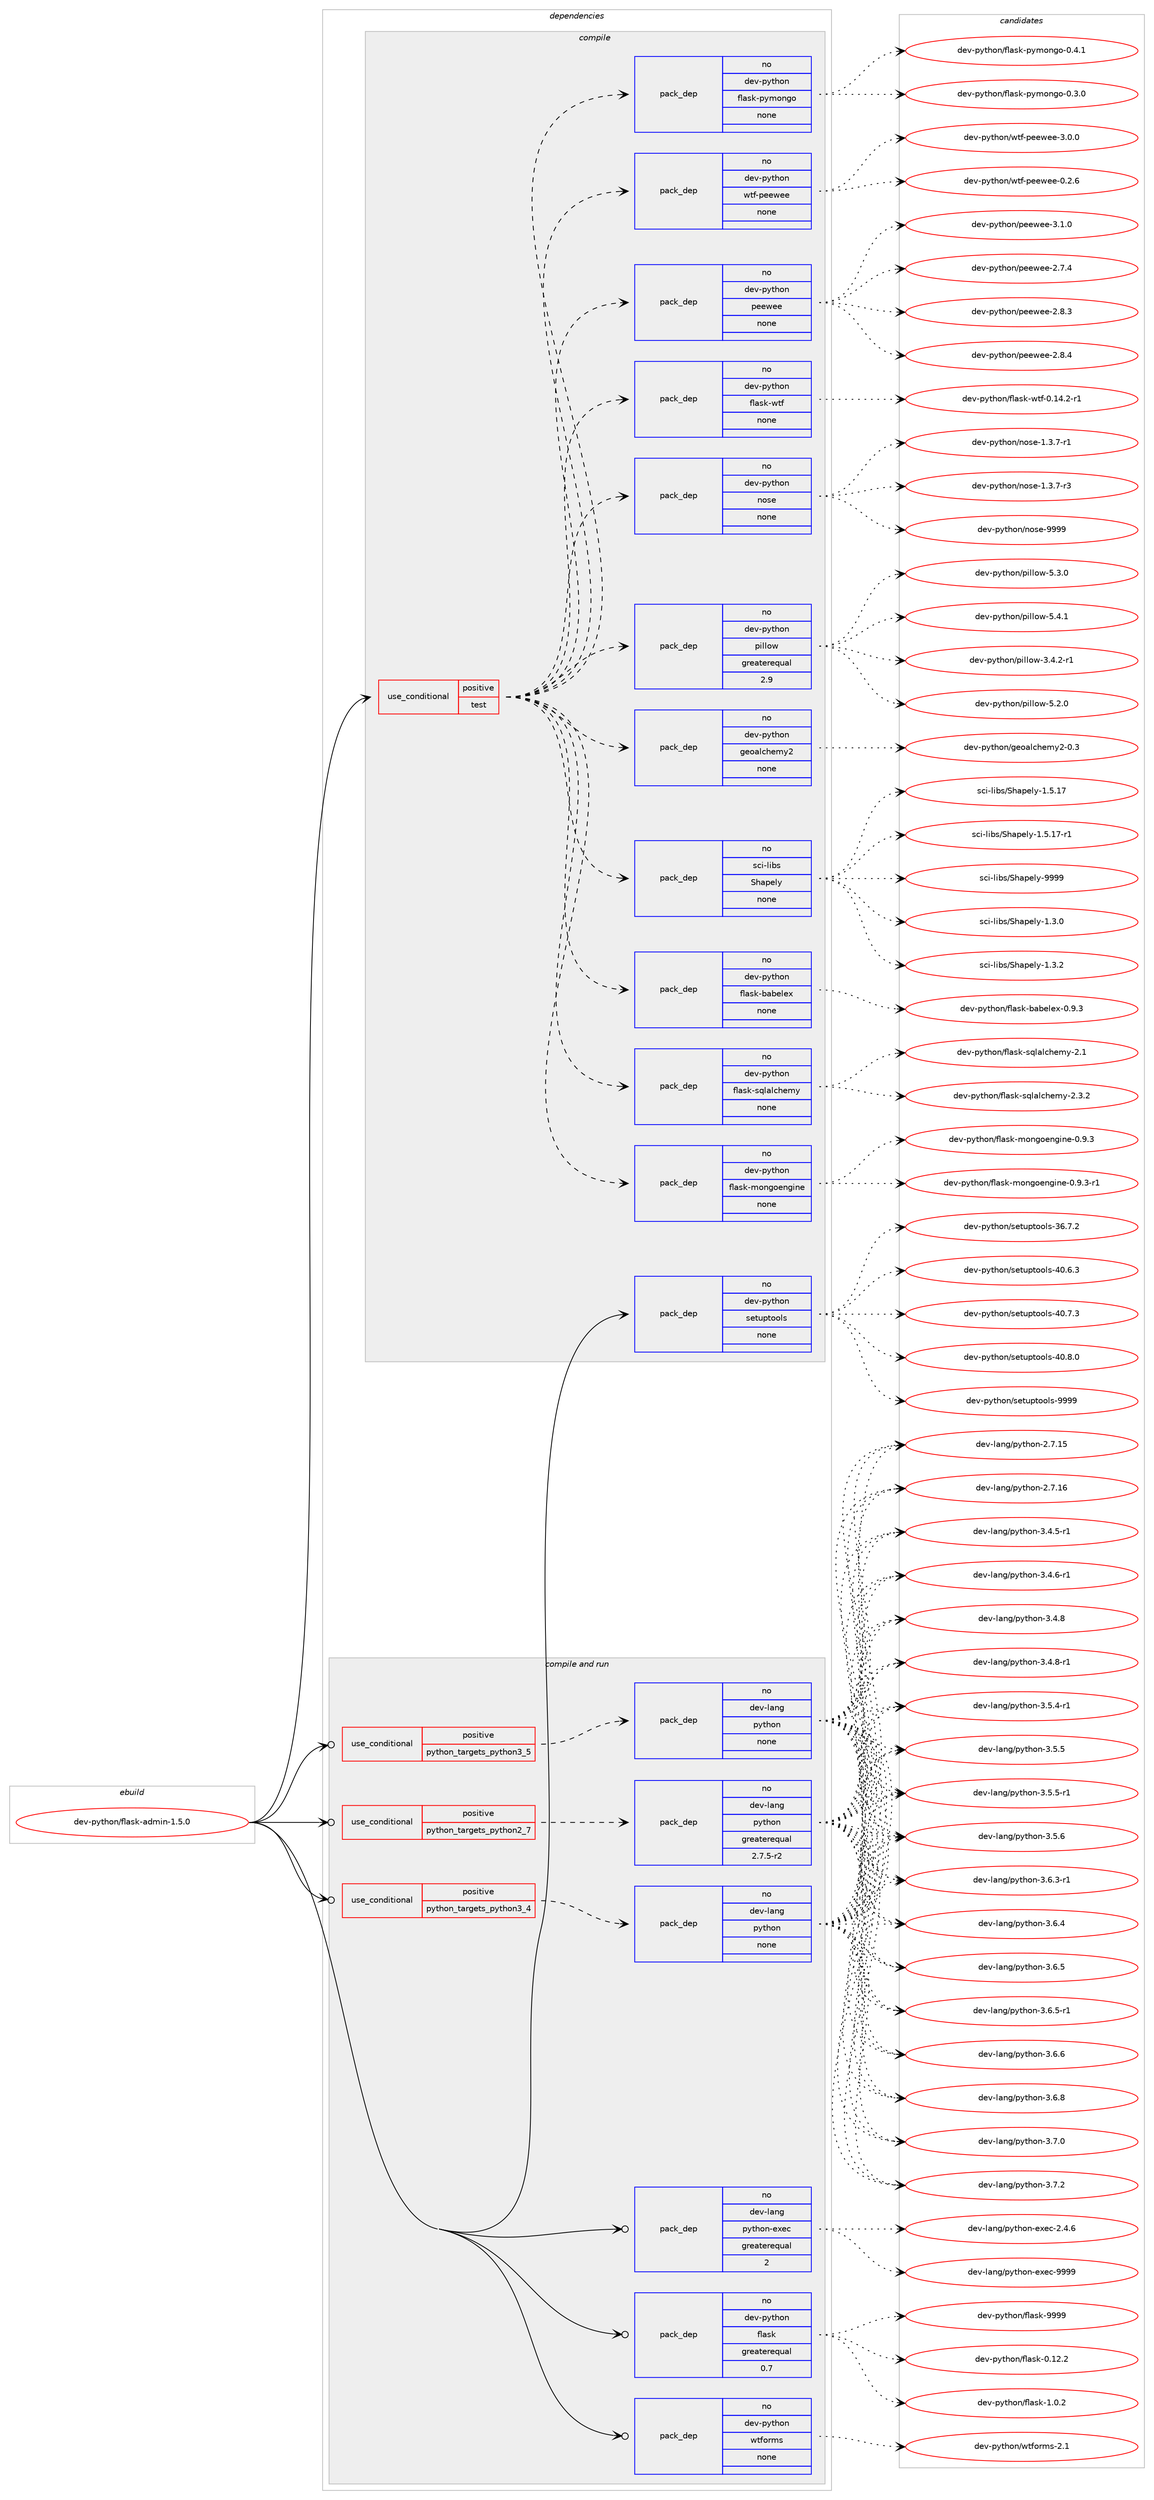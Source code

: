 digraph prolog {

# *************
# Graph options
# *************

newrank=true;
concentrate=true;
compound=true;
graph [rankdir=LR,fontname=Helvetica,fontsize=10,ranksep=1.5];#, ranksep=2.5, nodesep=0.2];
edge  [arrowhead=vee];
node  [fontname=Helvetica,fontsize=10];

# **********
# The ebuild
# **********

subgraph cluster_leftcol {
color=gray;
rank=same;
label=<<i>ebuild</i>>;
id [label="dev-python/flask-admin-1.5.0", color=red, width=4, href="../dev-python/flask-admin-1.5.0.svg"];
}

# ****************
# The dependencies
# ****************

subgraph cluster_midcol {
color=gray;
label=<<i>dependencies</i>>;
subgraph cluster_compile {
fillcolor="#eeeeee";
style=filled;
label=<<i>compile</i>>;
subgraph cond374294 {
dependency1409147 [label=<<TABLE BORDER="0" CELLBORDER="1" CELLSPACING="0" CELLPADDING="4"><TR><TD ROWSPAN="3" CELLPADDING="10">use_conditional</TD></TR><TR><TD>positive</TD></TR><TR><TD>test</TD></TR></TABLE>>, shape=none, color=red];
subgraph pack1011594 {
dependency1409148 [label=<<TABLE BORDER="0" CELLBORDER="1" CELLSPACING="0" CELLPADDING="4" WIDTH="220"><TR><TD ROWSPAN="6" CELLPADDING="30">pack_dep</TD></TR><TR><TD WIDTH="110">no</TD></TR><TR><TD>dev-python</TD></TR><TR><TD>nose</TD></TR><TR><TD>none</TD></TR><TR><TD></TD></TR></TABLE>>, shape=none, color=blue];
}
dependency1409147:e -> dependency1409148:w [weight=20,style="dashed",arrowhead="vee"];
subgraph pack1011595 {
dependency1409149 [label=<<TABLE BORDER="0" CELLBORDER="1" CELLSPACING="0" CELLPADDING="4" WIDTH="220"><TR><TD ROWSPAN="6" CELLPADDING="30">pack_dep</TD></TR><TR><TD WIDTH="110">no</TD></TR><TR><TD>dev-python</TD></TR><TR><TD>flask-wtf</TD></TR><TR><TD>none</TD></TR><TR><TD></TD></TR></TABLE>>, shape=none, color=blue];
}
dependency1409147:e -> dependency1409149:w [weight=20,style="dashed",arrowhead="vee"];
subgraph pack1011596 {
dependency1409150 [label=<<TABLE BORDER="0" CELLBORDER="1" CELLSPACING="0" CELLPADDING="4" WIDTH="220"><TR><TD ROWSPAN="6" CELLPADDING="30">pack_dep</TD></TR><TR><TD WIDTH="110">no</TD></TR><TR><TD>dev-python</TD></TR><TR><TD>peewee</TD></TR><TR><TD>none</TD></TR><TR><TD></TD></TR></TABLE>>, shape=none, color=blue];
}
dependency1409147:e -> dependency1409150:w [weight=20,style="dashed",arrowhead="vee"];
subgraph pack1011597 {
dependency1409151 [label=<<TABLE BORDER="0" CELLBORDER="1" CELLSPACING="0" CELLPADDING="4" WIDTH="220"><TR><TD ROWSPAN="6" CELLPADDING="30">pack_dep</TD></TR><TR><TD WIDTH="110">no</TD></TR><TR><TD>dev-python</TD></TR><TR><TD>wtf-peewee</TD></TR><TR><TD>none</TD></TR><TR><TD></TD></TR></TABLE>>, shape=none, color=blue];
}
dependency1409147:e -> dependency1409151:w [weight=20,style="dashed",arrowhead="vee"];
subgraph pack1011598 {
dependency1409152 [label=<<TABLE BORDER="0" CELLBORDER="1" CELLSPACING="0" CELLPADDING="4" WIDTH="220"><TR><TD ROWSPAN="6" CELLPADDING="30">pack_dep</TD></TR><TR><TD WIDTH="110">no</TD></TR><TR><TD>dev-python</TD></TR><TR><TD>flask-pymongo</TD></TR><TR><TD>none</TD></TR><TR><TD></TD></TR></TABLE>>, shape=none, color=blue];
}
dependency1409147:e -> dependency1409152:w [weight=20,style="dashed",arrowhead="vee"];
subgraph pack1011599 {
dependency1409153 [label=<<TABLE BORDER="0" CELLBORDER="1" CELLSPACING="0" CELLPADDING="4" WIDTH="220"><TR><TD ROWSPAN="6" CELLPADDING="30">pack_dep</TD></TR><TR><TD WIDTH="110">no</TD></TR><TR><TD>dev-python</TD></TR><TR><TD>flask-mongoengine</TD></TR><TR><TD>none</TD></TR><TR><TD></TD></TR></TABLE>>, shape=none, color=blue];
}
dependency1409147:e -> dependency1409153:w [weight=20,style="dashed",arrowhead="vee"];
subgraph pack1011600 {
dependency1409154 [label=<<TABLE BORDER="0" CELLBORDER="1" CELLSPACING="0" CELLPADDING="4" WIDTH="220"><TR><TD ROWSPAN="6" CELLPADDING="30">pack_dep</TD></TR><TR><TD WIDTH="110">no</TD></TR><TR><TD>dev-python</TD></TR><TR><TD>flask-sqlalchemy</TD></TR><TR><TD>none</TD></TR><TR><TD></TD></TR></TABLE>>, shape=none, color=blue];
}
dependency1409147:e -> dependency1409154:w [weight=20,style="dashed",arrowhead="vee"];
subgraph pack1011601 {
dependency1409155 [label=<<TABLE BORDER="0" CELLBORDER="1" CELLSPACING="0" CELLPADDING="4" WIDTH="220"><TR><TD ROWSPAN="6" CELLPADDING="30">pack_dep</TD></TR><TR><TD WIDTH="110">no</TD></TR><TR><TD>dev-python</TD></TR><TR><TD>flask-babelex</TD></TR><TR><TD>none</TD></TR><TR><TD></TD></TR></TABLE>>, shape=none, color=blue];
}
dependency1409147:e -> dependency1409155:w [weight=20,style="dashed",arrowhead="vee"];
subgraph pack1011602 {
dependency1409156 [label=<<TABLE BORDER="0" CELLBORDER="1" CELLSPACING="0" CELLPADDING="4" WIDTH="220"><TR><TD ROWSPAN="6" CELLPADDING="30">pack_dep</TD></TR><TR><TD WIDTH="110">no</TD></TR><TR><TD>sci-libs</TD></TR><TR><TD>Shapely</TD></TR><TR><TD>none</TD></TR><TR><TD></TD></TR></TABLE>>, shape=none, color=blue];
}
dependency1409147:e -> dependency1409156:w [weight=20,style="dashed",arrowhead="vee"];
subgraph pack1011603 {
dependency1409157 [label=<<TABLE BORDER="0" CELLBORDER="1" CELLSPACING="0" CELLPADDING="4" WIDTH="220"><TR><TD ROWSPAN="6" CELLPADDING="30">pack_dep</TD></TR><TR><TD WIDTH="110">no</TD></TR><TR><TD>dev-python</TD></TR><TR><TD>geoalchemy2</TD></TR><TR><TD>none</TD></TR><TR><TD></TD></TR></TABLE>>, shape=none, color=blue];
}
dependency1409147:e -> dependency1409157:w [weight=20,style="dashed",arrowhead="vee"];
subgraph pack1011604 {
dependency1409158 [label=<<TABLE BORDER="0" CELLBORDER="1" CELLSPACING="0" CELLPADDING="4" WIDTH="220"><TR><TD ROWSPAN="6" CELLPADDING="30">pack_dep</TD></TR><TR><TD WIDTH="110">no</TD></TR><TR><TD>dev-python</TD></TR><TR><TD>pillow</TD></TR><TR><TD>greaterequal</TD></TR><TR><TD>2.9</TD></TR></TABLE>>, shape=none, color=blue];
}
dependency1409147:e -> dependency1409158:w [weight=20,style="dashed",arrowhead="vee"];
}
id:e -> dependency1409147:w [weight=20,style="solid",arrowhead="vee"];
subgraph pack1011605 {
dependency1409159 [label=<<TABLE BORDER="0" CELLBORDER="1" CELLSPACING="0" CELLPADDING="4" WIDTH="220"><TR><TD ROWSPAN="6" CELLPADDING="30">pack_dep</TD></TR><TR><TD WIDTH="110">no</TD></TR><TR><TD>dev-python</TD></TR><TR><TD>setuptools</TD></TR><TR><TD>none</TD></TR><TR><TD></TD></TR></TABLE>>, shape=none, color=blue];
}
id:e -> dependency1409159:w [weight=20,style="solid",arrowhead="vee"];
}
subgraph cluster_compileandrun {
fillcolor="#eeeeee";
style=filled;
label=<<i>compile and run</i>>;
subgraph cond374295 {
dependency1409160 [label=<<TABLE BORDER="0" CELLBORDER="1" CELLSPACING="0" CELLPADDING="4"><TR><TD ROWSPAN="3" CELLPADDING="10">use_conditional</TD></TR><TR><TD>positive</TD></TR><TR><TD>python_targets_python2_7</TD></TR></TABLE>>, shape=none, color=red];
subgraph pack1011606 {
dependency1409161 [label=<<TABLE BORDER="0" CELLBORDER="1" CELLSPACING="0" CELLPADDING="4" WIDTH="220"><TR><TD ROWSPAN="6" CELLPADDING="30">pack_dep</TD></TR><TR><TD WIDTH="110">no</TD></TR><TR><TD>dev-lang</TD></TR><TR><TD>python</TD></TR><TR><TD>greaterequal</TD></TR><TR><TD>2.7.5-r2</TD></TR></TABLE>>, shape=none, color=blue];
}
dependency1409160:e -> dependency1409161:w [weight=20,style="dashed",arrowhead="vee"];
}
id:e -> dependency1409160:w [weight=20,style="solid",arrowhead="odotvee"];
subgraph cond374296 {
dependency1409162 [label=<<TABLE BORDER="0" CELLBORDER="1" CELLSPACING="0" CELLPADDING="4"><TR><TD ROWSPAN="3" CELLPADDING="10">use_conditional</TD></TR><TR><TD>positive</TD></TR><TR><TD>python_targets_python3_4</TD></TR></TABLE>>, shape=none, color=red];
subgraph pack1011607 {
dependency1409163 [label=<<TABLE BORDER="0" CELLBORDER="1" CELLSPACING="0" CELLPADDING="4" WIDTH="220"><TR><TD ROWSPAN="6" CELLPADDING="30">pack_dep</TD></TR><TR><TD WIDTH="110">no</TD></TR><TR><TD>dev-lang</TD></TR><TR><TD>python</TD></TR><TR><TD>none</TD></TR><TR><TD></TD></TR></TABLE>>, shape=none, color=blue];
}
dependency1409162:e -> dependency1409163:w [weight=20,style="dashed",arrowhead="vee"];
}
id:e -> dependency1409162:w [weight=20,style="solid",arrowhead="odotvee"];
subgraph cond374297 {
dependency1409164 [label=<<TABLE BORDER="0" CELLBORDER="1" CELLSPACING="0" CELLPADDING="4"><TR><TD ROWSPAN="3" CELLPADDING="10">use_conditional</TD></TR><TR><TD>positive</TD></TR><TR><TD>python_targets_python3_5</TD></TR></TABLE>>, shape=none, color=red];
subgraph pack1011608 {
dependency1409165 [label=<<TABLE BORDER="0" CELLBORDER="1" CELLSPACING="0" CELLPADDING="4" WIDTH="220"><TR><TD ROWSPAN="6" CELLPADDING="30">pack_dep</TD></TR><TR><TD WIDTH="110">no</TD></TR><TR><TD>dev-lang</TD></TR><TR><TD>python</TD></TR><TR><TD>none</TD></TR><TR><TD></TD></TR></TABLE>>, shape=none, color=blue];
}
dependency1409164:e -> dependency1409165:w [weight=20,style="dashed",arrowhead="vee"];
}
id:e -> dependency1409164:w [weight=20,style="solid",arrowhead="odotvee"];
subgraph pack1011609 {
dependency1409166 [label=<<TABLE BORDER="0" CELLBORDER="1" CELLSPACING="0" CELLPADDING="4" WIDTH="220"><TR><TD ROWSPAN="6" CELLPADDING="30">pack_dep</TD></TR><TR><TD WIDTH="110">no</TD></TR><TR><TD>dev-lang</TD></TR><TR><TD>python-exec</TD></TR><TR><TD>greaterequal</TD></TR><TR><TD>2</TD></TR></TABLE>>, shape=none, color=blue];
}
id:e -> dependency1409166:w [weight=20,style="solid",arrowhead="odotvee"];
subgraph pack1011610 {
dependency1409167 [label=<<TABLE BORDER="0" CELLBORDER="1" CELLSPACING="0" CELLPADDING="4" WIDTH="220"><TR><TD ROWSPAN="6" CELLPADDING="30">pack_dep</TD></TR><TR><TD WIDTH="110">no</TD></TR><TR><TD>dev-python</TD></TR><TR><TD>flask</TD></TR><TR><TD>greaterequal</TD></TR><TR><TD>0.7</TD></TR></TABLE>>, shape=none, color=blue];
}
id:e -> dependency1409167:w [weight=20,style="solid",arrowhead="odotvee"];
subgraph pack1011611 {
dependency1409168 [label=<<TABLE BORDER="0" CELLBORDER="1" CELLSPACING="0" CELLPADDING="4" WIDTH="220"><TR><TD ROWSPAN="6" CELLPADDING="30">pack_dep</TD></TR><TR><TD WIDTH="110">no</TD></TR><TR><TD>dev-python</TD></TR><TR><TD>wtforms</TD></TR><TR><TD>none</TD></TR><TR><TD></TD></TR></TABLE>>, shape=none, color=blue];
}
id:e -> dependency1409168:w [weight=20,style="solid",arrowhead="odotvee"];
}
subgraph cluster_run {
fillcolor="#eeeeee";
style=filled;
label=<<i>run</i>>;
}
}

# **************
# The candidates
# **************

subgraph cluster_choices {
rank=same;
color=gray;
label=<<i>candidates</i>>;

subgraph choice1011594 {
color=black;
nodesep=1;
choice10010111845112121116104111110471101111151014549465146554511449 [label="dev-python/nose-1.3.7-r1", color=red, width=4,href="../dev-python/nose-1.3.7-r1.svg"];
choice10010111845112121116104111110471101111151014549465146554511451 [label="dev-python/nose-1.3.7-r3", color=red, width=4,href="../dev-python/nose-1.3.7-r3.svg"];
choice10010111845112121116104111110471101111151014557575757 [label="dev-python/nose-9999", color=red, width=4,href="../dev-python/nose-9999.svg"];
dependency1409148:e -> choice10010111845112121116104111110471101111151014549465146554511449:w [style=dotted,weight="100"];
dependency1409148:e -> choice10010111845112121116104111110471101111151014549465146554511451:w [style=dotted,weight="100"];
dependency1409148:e -> choice10010111845112121116104111110471101111151014557575757:w [style=dotted,weight="100"];
}
subgraph choice1011595 {
color=black;
nodesep=1;
choice10010111845112121116104111110471021089711510745119116102454846495246504511449 [label="dev-python/flask-wtf-0.14.2-r1", color=red, width=4,href="../dev-python/flask-wtf-0.14.2-r1.svg"];
dependency1409149:e -> choice10010111845112121116104111110471021089711510745119116102454846495246504511449:w [style=dotted,weight="100"];
}
subgraph choice1011596 {
color=black;
nodesep=1;
choice1001011184511212111610411111047112101101119101101455046554652 [label="dev-python/peewee-2.7.4", color=red, width=4,href="../dev-python/peewee-2.7.4.svg"];
choice1001011184511212111610411111047112101101119101101455046564651 [label="dev-python/peewee-2.8.3", color=red, width=4,href="../dev-python/peewee-2.8.3.svg"];
choice1001011184511212111610411111047112101101119101101455046564652 [label="dev-python/peewee-2.8.4", color=red, width=4,href="../dev-python/peewee-2.8.4.svg"];
choice1001011184511212111610411111047112101101119101101455146494648 [label="dev-python/peewee-3.1.0", color=red, width=4,href="../dev-python/peewee-3.1.0.svg"];
dependency1409150:e -> choice1001011184511212111610411111047112101101119101101455046554652:w [style=dotted,weight="100"];
dependency1409150:e -> choice1001011184511212111610411111047112101101119101101455046564651:w [style=dotted,weight="100"];
dependency1409150:e -> choice1001011184511212111610411111047112101101119101101455046564652:w [style=dotted,weight="100"];
dependency1409150:e -> choice1001011184511212111610411111047112101101119101101455146494648:w [style=dotted,weight="100"];
}
subgraph choice1011597 {
color=black;
nodesep=1;
choice100101118451121211161041111104711911610245112101101119101101454846504654 [label="dev-python/wtf-peewee-0.2.6", color=red, width=4,href="../dev-python/wtf-peewee-0.2.6.svg"];
choice100101118451121211161041111104711911610245112101101119101101455146484648 [label="dev-python/wtf-peewee-3.0.0", color=red, width=4,href="../dev-python/wtf-peewee-3.0.0.svg"];
dependency1409151:e -> choice100101118451121211161041111104711911610245112101101119101101454846504654:w [style=dotted,weight="100"];
dependency1409151:e -> choice100101118451121211161041111104711911610245112101101119101101455146484648:w [style=dotted,weight="100"];
}
subgraph choice1011598 {
color=black;
nodesep=1;
choice10010111845112121116104111110471021089711510745112121109111110103111454846514648 [label="dev-python/flask-pymongo-0.3.0", color=red, width=4,href="../dev-python/flask-pymongo-0.3.0.svg"];
choice10010111845112121116104111110471021089711510745112121109111110103111454846524649 [label="dev-python/flask-pymongo-0.4.1", color=red, width=4,href="../dev-python/flask-pymongo-0.4.1.svg"];
dependency1409152:e -> choice10010111845112121116104111110471021089711510745112121109111110103111454846514648:w [style=dotted,weight="100"];
dependency1409152:e -> choice10010111845112121116104111110471021089711510745112121109111110103111454846524649:w [style=dotted,weight="100"];
}
subgraph choice1011599 {
color=black;
nodesep=1;
choice10010111845112121116104111110471021089711510745109111110103111101110103105110101454846574651 [label="dev-python/flask-mongoengine-0.9.3", color=red, width=4,href="../dev-python/flask-mongoengine-0.9.3.svg"];
choice100101118451121211161041111104710210897115107451091111101031111011101031051101014548465746514511449 [label="dev-python/flask-mongoengine-0.9.3-r1", color=red, width=4,href="../dev-python/flask-mongoengine-0.9.3-r1.svg"];
dependency1409153:e -> choice10010111845112121116104111110471021089711510745109111110103111101110103105110101454846574651:w [style=dotted,weight="100"];
dependency1409153:e -> choice100101118451121211161041111104710210897115107451091111101031111011101031051101014548465746514511449:w [style=dotted,weight="100"];
}
subgraph choice1011600 {
color=black;
nodesep=1;
choice10010111845112121116104111110471021089711510745115113108971089910410110912145504649 [label="dev-python/flask-sqlalchemy-2.1", color=red, width=4,href="../dev-python/flask-sqlalchemy-2.1.svg"];
choice100101118451121211161041111104710210897115107451151131089710899104101109121455046514650 [label="dev-python/flask-sqlalchemy-2.3.2", color=red, width=4,href="../dev-python/flask-sqlalchemy-2.3.2.svg"];
dependency1409154:e -> choice10010111845112121116104111110471021089711510745115113108971089910410110912145504649:w [style=dotted,weight="100"];
dependency1409154:e -> choice100101118451121211161041111104710210897115107451151131089710899104101109121455046514650:w [style=dotted,weight="100"];
}
subgraph choice1011601 {
color=black;
nodesep=1;
choice10010111845112121116104111110471021089711510745989798101108101120454846574651 [label="dev-python/flask-babelex-0.9.3", color=red, width=4,href="../dev-python/flask-babelex-0.9.3.svg"];
dependency1409155:e -> choice10010111845112121116104111110471021089711510745989798101108101120454846574651:w [style=dotted,weight="100"];
}
subgraph choice1011602 {
color=black;
nodesep=1;
choice115991054510810598115478310497112101108121454946514648 [label="sci-libs/Shapely-1.3.0", color=red, width=4,href="../sci-libs/Shapely-1.3.0.svg"];
choice115991054510810598115478310497112101108121454946514650 [label="sci-libs/Shapely-1.3.2", color=red, width=4,href="../sci-libs/Shapely-1.3.2.svg"];
choice11599105451081059811547831049711210110812145494653464955 [label="sci-libs/Shapely-1.5.17", color=red, width=4,href="../sci-libs/Shapely-1.5.17.svg"];
choice115991054510810598115478310497112101108121454946534649554511449 [label="sci-libs/Shapely-1.5.17-r1", color=red, width=4,href="../sci-libs/Shapely-1.5.17-r1.svg"];
choice1159910545108105981154783104971121011081214557575757 [label="sci-libs/Shapely-9999", color=red, width=4,href="../sci-libs/Shapely-9999.svg"];
dependency1409156:e -> choice115991054510810598115478310497112101108121454946514648:w [style=dotted,weight="100"];
dependency1409156:e -> choice115991054510810598115478310497112101108121454946514650:w [style=dotted,weight="100"];
dependency1409156:e -> choice11599105451081059811547831049711210110812145494653464955:w [style=dotted,weight="100"];
dependency1409156:e -> choice115991054510810598115478310497112101108121454946534649554511449:w [style=dotted,weight="100"];
dependency1409156:e -> choice1159910545108105981154783104971121011081214557575757:w [style=dotted,weight="100"];
}
subgraph choice1011603 {
color=black;
nodesep=1;
choice100101118451121211161041111104710310111197108991041011091215045484651 [label="dev-python/geoalchemy2-0.3", color=red, width=4,href="../dev-python/geoalchemy2-0.3.svg"];
dependency1409157:e -> choice100101118451121211161041111104710310111197108991041011091215045484651:w [style=dotted,weight="100"];
}
subgraph choice1011604 {
color=black;
nodesep=1;
choice10010111845112121116104111110471121051081081111194551465246504511449 [label="dev-python/pillow-3.4.2-r1", color=red, width=4,href="../dev-python/pillow-3.4.2-r1.svg"];
choice1001011184511212111610411111047112105108108111119455346504648 [label="dev-python/pillow-5.2.0", color=red, width=4,href="../dev-python/pillow-5.2.0.svg"];
choice1001011184511212111610411111047112105108108111119455346514648 [label="dev-python/pillow-5.3.0", color=red, width=4,href="../dev-python/pillow-5.3.0.svg"];
choice1001011184511212111610411111047112105108108111119455346524649 [label="dev-python/pillow-5.4.1", color=red, width=4,href="../dev-python/pillow-5.4.1.svg"];
dependency1409158:e -> choice10010111845112121116104111110471121051081081111194551465246504511449:w [style=dotted,weight="100"];
dependency1409158:e -> choice1001011184511212111610411111047112105108108111119455346504648:w [style=dotted,weight="100"];
dependency1409158:e -> choice1001011184511212111610411111047112105108108111119455346514648:w [style=dotted,weight="100"];
dependency1409158:e -> choice1001011184511212111610411111047112105108108111119455346524649:w [style=dotted,weight="100"];
}
subgraph choice1011605 {
color=black;
nodesep=1;
choice100101118451121211161041111104711510111611711211611111110811545515446554650 [label="dev-python/setuptools-36.7.2", color=red, width=4,href="../dev-python/setuptools-36.7.2.svg"];
choice100101118451121211161041111104711510111611711211611111110811545524846544651 [label="dev-python/setuptools-40.6.3", color=red, width=4,href="../dev-python/setuptools-40.6.3.svg"];
choice100101118451121211161041111104711510111611711211611111110811545524846554651 [label="dev-python/setuptools-40.7.3", color=red, width=4,href="../dev-python/setuptools-40.7.3.svg"];
choice100101118451121211161041111104711510111611711211611111110811545524846564648 [label="dev-python/setuptools-40.8.0", color=red, width=4,href="../dev-python/setuptools-40.8.0.svg"];
choice10010111845112121116104111110471151011161171121161111111081154557575757 [label="dev-python/setuptools-9999", color=red, width=4,href="../dev-python/setuptools-9999.svg"];
dependency1409159:e -> choice100101118451121211161041111104711510111611711211611111110811545515446554650:w [style=dotted,weight="100"];
dependency1409159:e -> choice100101118451121211161041111104711510111611711211611111110811545524846544651:w [style=dotted,weight="100"];
dependency1409159:e -> choice100101118451121211161041111104711510111611711211611111110811545524846554651:w [style=dotted,weight="100"];
dependency1409159:e -> choice100101118451121211161041111104711510111611711211611111110811545524846564648:w [style=dotted,weight="100"];
dependency1409159:e -> choice10010111845112121116104111110471151011161171121161111111081154557575757:w [style=dotted,weight="100"];
}
subgraph choice1011606 {
color=black;
nodesep=1;
choice10010111845108971101034711212111610411111045504655464953 [label="dev-lang/python-2.7.15", color=red, width=4,href="../dev-lang/python-2.7.15.svg"];
choice10010111845108971101034711212111610411111045504655464954 [label="dev-lang/python-2.7.16", color=red, width=4,href="../dev-lang/python-2.7.16.svg"];
choice1001011184510897110103471121211161041111104551465246534511449 [label="dev-lang/python-3.4.5-r1", color=red, width=4,href="../dev-lang/python-3.4.5-r1.svg"];
choice1001011184510897110103471121211161041111104551465246544511449 [label="dev-lang/python-3.4.6-r1", color=red, width=4,href="../dev-lang/python-3.4.6-r1.svg"];
choice100101118451089711010347112121116104111110455146524656 [label="dev-lang/python-3.4.8", color=red, width=4,href="../dev-lang/python-3.4.8.svg"];
choice1001011184510897110103471121211161041111104551465246564511449 [label="dev-lang/python-3.4.8-r1", color=red, width=4,href="../dev-lang/python-3.4.8-r1.svg"];
choice1001011184510897110103471121211161041111104551465346524511449 [label="dev-lang/python-3.5.4-r1", color=red, width=4,href="../dev-lang/python-3.5.4-r1.svg"];
choice100101118451089711010347112121116104111110455146534653 [label="dev-lang/python-3.5.5", color=red, width=4,href="../dev-lang/python-3.5.5.svg"];
choice1001011184510897110103471121211161041111104551465346534511449 [label="dev-lang/python-3.5.5-r1", color=red, width=4,href="../dev-lang/python-3.5.5-r1.svg"];
choice100101118451089711010347112121116104111110455146534654 [label="dev-lang/python-3.5.6", color=red, width=4,href="../dev-lang/python-3.5.6.svg"];
choice1001011184510897110103471121211161041111104551465446514511449 [label="dev-lang/python-3.6.3-r1", color=red, width=4,href="../dev-lang/python-3.6.3-r1.svg"];
choice100101118451089711010347112121116104111110455146544652 [label="dev-lang/python-3.6.4", color=red, width=4,href="../dev-lang/python-3.6.4.svg"];
choice100101118451089711010347112121116104111110455146544653 [label="dev-lang/python-3.6.5", color=red, width=4,href="../dev-lang/python-3.6.5.svg"];
choice1001011184510897110103471121211161041111104551465446534511449 [label="dev-lang/python-3.6.5-r1", color=red, width=4,href="../dev-lang/python-3.6.5-r1.svg"];
choice100101118451089711010347112121116104111110455146544654 [label="dev-lang/python-3.6.6", color=red, width=4,href="../dev-lang/python-3.6.6.svg"];
choice100101118451089711010347112121116104111110455146544656 [label="dev-lang/python-3.6.8", color=red, width=4,href="../dev-lang/python-3.6.8.svg"];
choice100101118451089711010347112121116104111110455146554648 [label="dev-lang/python-3.7.0", color=red, width=4,href="../dev-lang/python-3.7.0.svg"];
choice100101118451089711010347112121116104111110455146554650 [label="dev-lang/python-3.7.2", color=red, width=4,href="../dev-lang/python-3.7.2.svg"];
dependency1409161:e -> choice10010111845108971101034711212111610411111045504655464953:w [style=dotted,weight="100"];
dependency1409161:e -> choice10010111845108971101034711212111610411111045504655464954:w [style=dotted,weight="100"];
dependency1409161:e -> choice1001011184510897110103471121211161041111104551465246534511449:w [style=dotted,weight="100"];
dependency1409161:e -> choice1001011184510897110103471121211161041111104551465246544511449:w [style=dotted,weight="100"];
dependency1409161:e -> choice100101118451089711010347112121116104111110455146524656:w [style=dotted,weight="100"];
dependency1409161:e -> choice1001011184510897110103471121211161041111104551465246564511449:w [style=dotted,weight="100"];
dependency1409161:e -> choice1001011184510897110103471121211161041111104551465346524511449:w [style=dotted,weight="100"];
dependency1409161:e -> choice100101118451089711010347112121116104111110455146534653:w [style=dotted,weight="100"];
dependency1409161:e -> choice1001011184510897110103471121211161041111104551465346534511449:w [style=dotted,weight="100"];
dependency1409161:e -> choice100101118451089711010347112121116104111110455146534654:w [style=dotted,weight="100"];
dependency1409161:e -> choice1001011184510897110103471121211161041111104551465446514511449:w [style=dotted,weight="100"];
dependency1409161:e -> choice100101118451089711010347112121116104111110455146544652:w [style=dotted,weight="100"];
dependency1409161:e -> choice100101118451089711010347112121116104111110455146544653:w [style=dotted,weight="100"];
dependency1409161:e -> choice1001011184510897110103471121211161041111104551465446534511449:w [style=dotted,weight="100"];
dependency1409161:e -> choice100101118451089711010347112121116104111110455146544654:w [style=dotted,weight="100"];
dependency1409161:e -> choice100101118451089711010347112121116104111110455146544656:w [style=dotted,weight="100"];
dependency1409161:e -> choice100101118451089711010347112121116104111110455146554648:w [style=dotted,weight="100"];
dependency1409161:e -> choice100101118451089711010347112121116104111110455146554650:w [style=dotted,weight="100"];
}
subgraph choice1011607 {
color=black;
nodesep=1;
choice10010111845108971101034711212111610411111045504655464953 [label="dev-lang/python-2.7.15", color=red, width=4,href="../dev-lang/python-2.7.15.svg"];
choice10010111845108971101034711212111610411111045504655464954 [label="dev-lang/python-2.7.16", color=red, width=4,href="../dev-lang/python-2.7.16.svg"];
choice1001011184510897110103471121211161041111104551465246534511449 [label="dev-lang/python-3.4.5-r1", color=red, width=4,href="../dev-lang/python-3.4.5-r1.svg"];
choice1001011184510897110103471121211161041111104551465246544511449 [label="dev-lang/python-3.4.6-r1", color=red, width=4,href="../dev-lang/python-3.4.6-r1.svg"];
choice100101118451089711010347112121116104111110455146524656 [label="dev-lang/python-3.4.8", color=red, width=4,href="../dev-lang/python-3.4.8.svg"];
choice1001011184510897110103471121211161041111104551465246564511449 [label="dev-lang/python-3.4.8-r1", color=red, width=4,href="../dev-lang/python-3.4.8-r1.svg"];
choice1001011184510897110103471121211161041111104551465346524511449 [label="dev-lang/python-3.5.4-r1", color=red, width=4,href="../dev-lang/python-3.5.4-r1.svg"];
choice100101118451089711010347112121116104111110455146534653 [label="dev-lang/python-3.5.5", color=red, width=4,href="../dev-lang/python-3.5.5.svg"];
choice1001011184510897110103471121211161041111104551465346534511449 [label="dev-lang/python-3.5.5-r1", color=red, width=4,href="../dev-lang/python-3.5.5-r1.svg"];
choice100101118451089711010347112121116104111110455146534654 [label="dev-lang/python-3.5.6", color=red, width=4,href="../dev-lang/python-3.5.6.svg"];
choice1001011184510897110103471121211161041111104551465446514511449 [label="dev-lang/python-3.6.3-r1", color=red, width=4,href="../dev-lang/python-3.6.3-r1.svg"];
choice100101118451089711010347112121116104111110455146544652 [label="dev-lang/python-3.6.4", color=red, width=4,href="../dev-lang/python-3.6.4.svg"];
choice100101118451089711010347112121116104111110455146544653 [label="dev-lang/python-3.6.5", color=red, width=4,href="../dev-lang/python-3.6.5.svg"];
choice1001011184510897110103471121211161041111104551465446534511449 [label="dev-lang/python-3.6.5-r1", color=red, width=4,href="../dev-lang/python-3.6.5-r1.svg"];
choice100101118451089711010347112121116104111110455146544654 [label="dev-lang/python-3.6.6", color=red, width=4,href="../dev-lang/python-3.6.6.svg"];
choice100101118451089711010347112121116104111110455146544656 [label="dev-lang/python-3.6.8", color=red, width=4,href="../dev-lang/python-3.6.8.svg"];
choice100101118451089711010347112121116104111110455146554648 [label="dev-lang/python-3.7.0", color=red, width=4,href="../dev-lang/python-3.7.0.svg"];
choice100101118451089711010347112121116104111110455146554650 [label="dev-lang/python-3.7.2", color=red, width=4,href="../dev-lang/python-3.7.2.svg"];
dependency1409163:e -> choice10010111845108971101034711212111610411111045504655464953:w [style=dotted,weight="100"];
dependency1409163:e -> choice10010111845108971101034711212111610411111045504655464954:w [style=dotted,weight="100"];
dependency1409163:e -> choice1001011184510897110103471121211161041111104551465246534511449:w [style=dotted,weight="100"];
dependency1409163:e -> choice1001011184510897110103471121211161041111104551465246544511449:w [style=dotted,weight="100"];
dependency1409163:e -> choice100101118451089711010347112121116104111110455146524656:w [style=dotted,weight="100"];
dependency1409163:e -> choice1001011184510897110103471121211161041111104551465246564511449:w [style=dotted,weight="100"];
dependency1409163:e -> choice1001011184510897110103471121211161041111104551465346524511449:w [style=dotted,weight="100"];
dependency1409163:e -> choice100101118451089711010347112121116104111110455146534653:w [style=dotted,weight="100"];
dependency1409163:e -> choice1001011184510897110103471121211161041111104551465346534511449:w [style=dotted,weight="100"];
dependency1409163:e -> choice100101118451089711010347112121116104111110455146534654:w [style=dotted,weight="100"];
dependency1409163:e -> choice1001011184510897110103471121211161041111104551465446514511449:w [style=dotted,weight="100"];
dependency1409163:e -> choice100101118451089711010347112121116104111110455146544652:w [style=dotted,weight="100"];
dependency1409163:e -> choice100101118451089711010347112121116104111110455146544653:w [style=dotted,weight="100"];
dependency1409163:e -> choice1001011184510897110103471121211161041111104551465446534511449:w [style=dotted,weight="100"];
dependency1409163:e -> choice100101118451089711010347112121116104111110455146544654:w [style=dotted,weight="100"];
dependency1409163:e -> choice100101118451089711010347112121116104111110455146544656:w [style=dotted,weight="100"];
dependency1409163:e -> choice100101118451089711010347112121116104111110455146554648:w [style=dotted,weight="100"];
dependency1409163:e -> choice100101118451089711010347112121116104111110455146554650:w [style=dotted,weight="100"];
}
subgraph choice1011608 {
color=black;
nodesep=1;
choice10010111845108971101034711212111610411111045504655464953 [label="dev-lang/python-2.7.15", color=red, width=4,href="../dev-lang/python-2.7.15.svg"];
choice10010111845108971101034711212111610411111045504655464954 [label="dev-lang/python-2.7.16", color=red, width=4,href="../dev-lang/python-2.7.16.svg"];
choice1001011184510897110103471121211161041111104551465246534511449 [label="dev-lang/python-3.4.5-r1", color=red, width=4,href="../dev-lang/python-3.4.5-r1.svg"];
choice1001011184510897110103471121211161041111104551465246544511449 [label="dev-lang/python-3.4.6-r1", color=red, width=4,href="../dev-lang/python-3.4.6-r1.svg"];
choice100101118451089711010347112121116104111110455146524656 [label="dev-lang/python-3.4.8", color=red, width=4,href="../dev-lang/python-3.4.8.svg"];
choice1001011184510897110103471121211161041111104551465246564511449 [label="dev-lang/python-3.4.8-r1", color=red, width=4,href="../dev-lang/python-3.4.8-r1.svg"];
choice1001011184510897110103471121211161041111104551465346524511449 [label="dev-lang/python-3.5.4-r1", color=red, width=4,href="../dev-lang/python-3.5.4-r1.svg"];
choice100101118451089711010347112121116104111110455146534653 [label="dev-lang/python-3.5.5", color=red, width=4,href="../dev-lang/python-3.5.5.svg"];
choice1001011184510897110103471121211161041111104551465346534511449 [label="dev-lang/python-3.5.5-r1", color=red, width=4,href="../dev-lang/python-3.5.5-r1.svg"];
choice100101118451089711010347112121116104111110455146534654 [label="dev-lang/python-3.5.6", color=red, width=4,href="../dev-lang/python-3.5.6.svg"];
choice1001011184510897110103471121211161041111104551465446514511449 [label="dev-lang/python-3.6.3-r1", color=red, width=4,href="../dev-lang/python-3.6.3-r1.svg"];
choice100101118451089711010347112121116104111110455146544652 [label="dev-lang/python-3.6.4", color=red, width=4,href="../dev-lang/python-3.6.4.svg"];
choice100101118451089711010347112121116104111110455146544653 [label="dev-lang/python-3.6.5", color=red, width=4,href="../dev-lang/python-3.6.5.svg"];
choice1001011184510897110103471121211161041111104551465446534511449 [label="dev-lang/python-3.6.5-r1", color=red, width=4,href="../dev-lang/python-3.6.5-r1.svg"];
choice100101118451089711010347112121116104111110455146544654 [label="dev-lang/python-3.6.6", color=red, width=4,href="../dev-lang/python-3.6.6.svg"];
choice100101118451089711010347112121116104111110455146544656 [label="dev-lang/python-3.6.8", color=red, width=4,href="../dev-lang/python-3.6.8.svg"];
choice100101118451089711010347112121116104111110455146554648 [label="dev-lang/python-3.7.0", color=red, width=4,href="../dev-lang/python-3.7.0.svg"];
choice100101118451089711010347112121116104111110455146554650 [label="dev-lang/python-3.7.2", color=red, width=4,href="../dev-lang/python-3.7.2.svg"];
dependency1409165:e -> choice10010111845108971101034711212111610411111045504655464953:w [style=dotted,weight="100"];
dependency1409165:e -> choice10010111845108971101034711212111610411111045504655464954:w [style=dotted,weight="100"];
dependency1409165:e -> choice1001011184510897110103471121211161041111104551465246534511449:w [style=dotted,weight="100"];
dependency1409165:e -> choice1001011184510897110103471121211161041111104551465246544511449:w [style=dotted,weight="100"];
dependency1409165:e -> choice100101118451089711010347112121116104111110455146524656:w [style=dotted,weight="100"];
dependency1409165:e -> choice1001011184510897110103471121211161041111104551465246564511449:w [style=dotted,weight="100"];
dependency1409165:e -> choice1001011184510897110103471121211161041111104551465346524511449:w [style=dotted,weight="100"];
dependency1409165:e -> choice100101118451089711010347112121116104111110455146534653:w [style=dotted,weight="100"];
dependency1409165:e -> choice1001011184510897110103471121211161041111104551465346534511449:w [style=dotted,weight="100"];
dependency1409165:e -> choice100101118451089711010347112121116104111110455146534654:w [style=dotted,weight="100"];
dependency1409165:e -> choice1001011184510897110103471121211161041111104551465446514511449:w [style=dotted,weight="100"];
dependency1409165:e -> choice100101118451089711010347112121116104111110455146544652:w [style=dotted,weight="100"];
dependency1409165:e -> choice100101118451089711010347112121116104111110455146544653:w [style=dotted,weight="100"];
dependency1409165:e -> choice1001011184510897110103471121211161041111104551465446534511449:w [style=dotted,weight="100"];
dependency1409165:e -> choice100101118451089711010347112121116104111110455146544654:w [style=dotted,weight="100"];
dependency1409165:e -> choice100101118451089711010347112121116104111110455146544656:w [style=dotted,weight="100"];
dependency1409165:e -> choice100101118451089711010347112121116104111110455146554648:w [style=dotted,weight="100"];
dependency1409165:e -> choice100101118451089711010347112121116104111110455146554650:w [style=dotted,weight="100"];
}
subgraph choice1011609 {
color=black;
nodesep=1;
choice1001011184510897110103471121211161041111104510112010199455046524654 [label="dev-lang/python-exec-2.4.6", color=red, width=4,href="../dev-lang/python-exec-2.4.6.svg"];
choice10010111845108971101034711212111610411111045101120101994557575757 [label="dev-lang/python-exec-9999", color=red, width=4,href="../dev-lang/python-exec-9999.svg"];
dependency1409166:e -> choice1001011184510897110103471121211161041111104510112010199455046524654:w [style=dotted,weight="100"];
dependency1409166:e -> choice10010111845108971101034711212111610411111045101120101994557575757:w [style=dotted,weight="100"];
}
subgraph choice1011610 {
color=black;
nodesep=1;
choice10010111845112121116104111110471021089711510745484649504650 [label="dev-python/flask-0.12.2", color=red, width=4,href="../dev-python/flask-0.12.2.svg"];
choice100101118451121211161041111104710210897115107454946484650 [label="dev-python/flask-1.0.2", color=red, width=4,href="../dev-python/flask-1.0.2.svg"];
choice1001011184511212111610411111047102108971151074557575757 [label="dev-python/flask-9999", color=red, width=4,href="../dev-python/flask-9999.svg"];
dependency1409167:e -> choice10010111845112121116104111110471021089711510745484649504650:w [style=dotted,weight="100"];
dependency1409167:e -> choice100101118451121211161041111104710210897115107454946484650:w [style=dotted,weight="100"];
dependency1409167:e -> choice1001011184511212111610411111047102108971151074557575757:w [style=dotted,weight="100"];
}
subgraph choice1011611 {
color=black;
nodesep=1;
choice100101118451121211161041111104711911610211111410911545504649 [label="dev-python/wtforms-2.1", color=red, width=4,href="../dev-python/wtforms-2.1.svg"];
dependency1409168:e -> choice100101118451121211161041111104711911610211111410911545504649:w [style=dotted,weight="100"];
}
}

}
